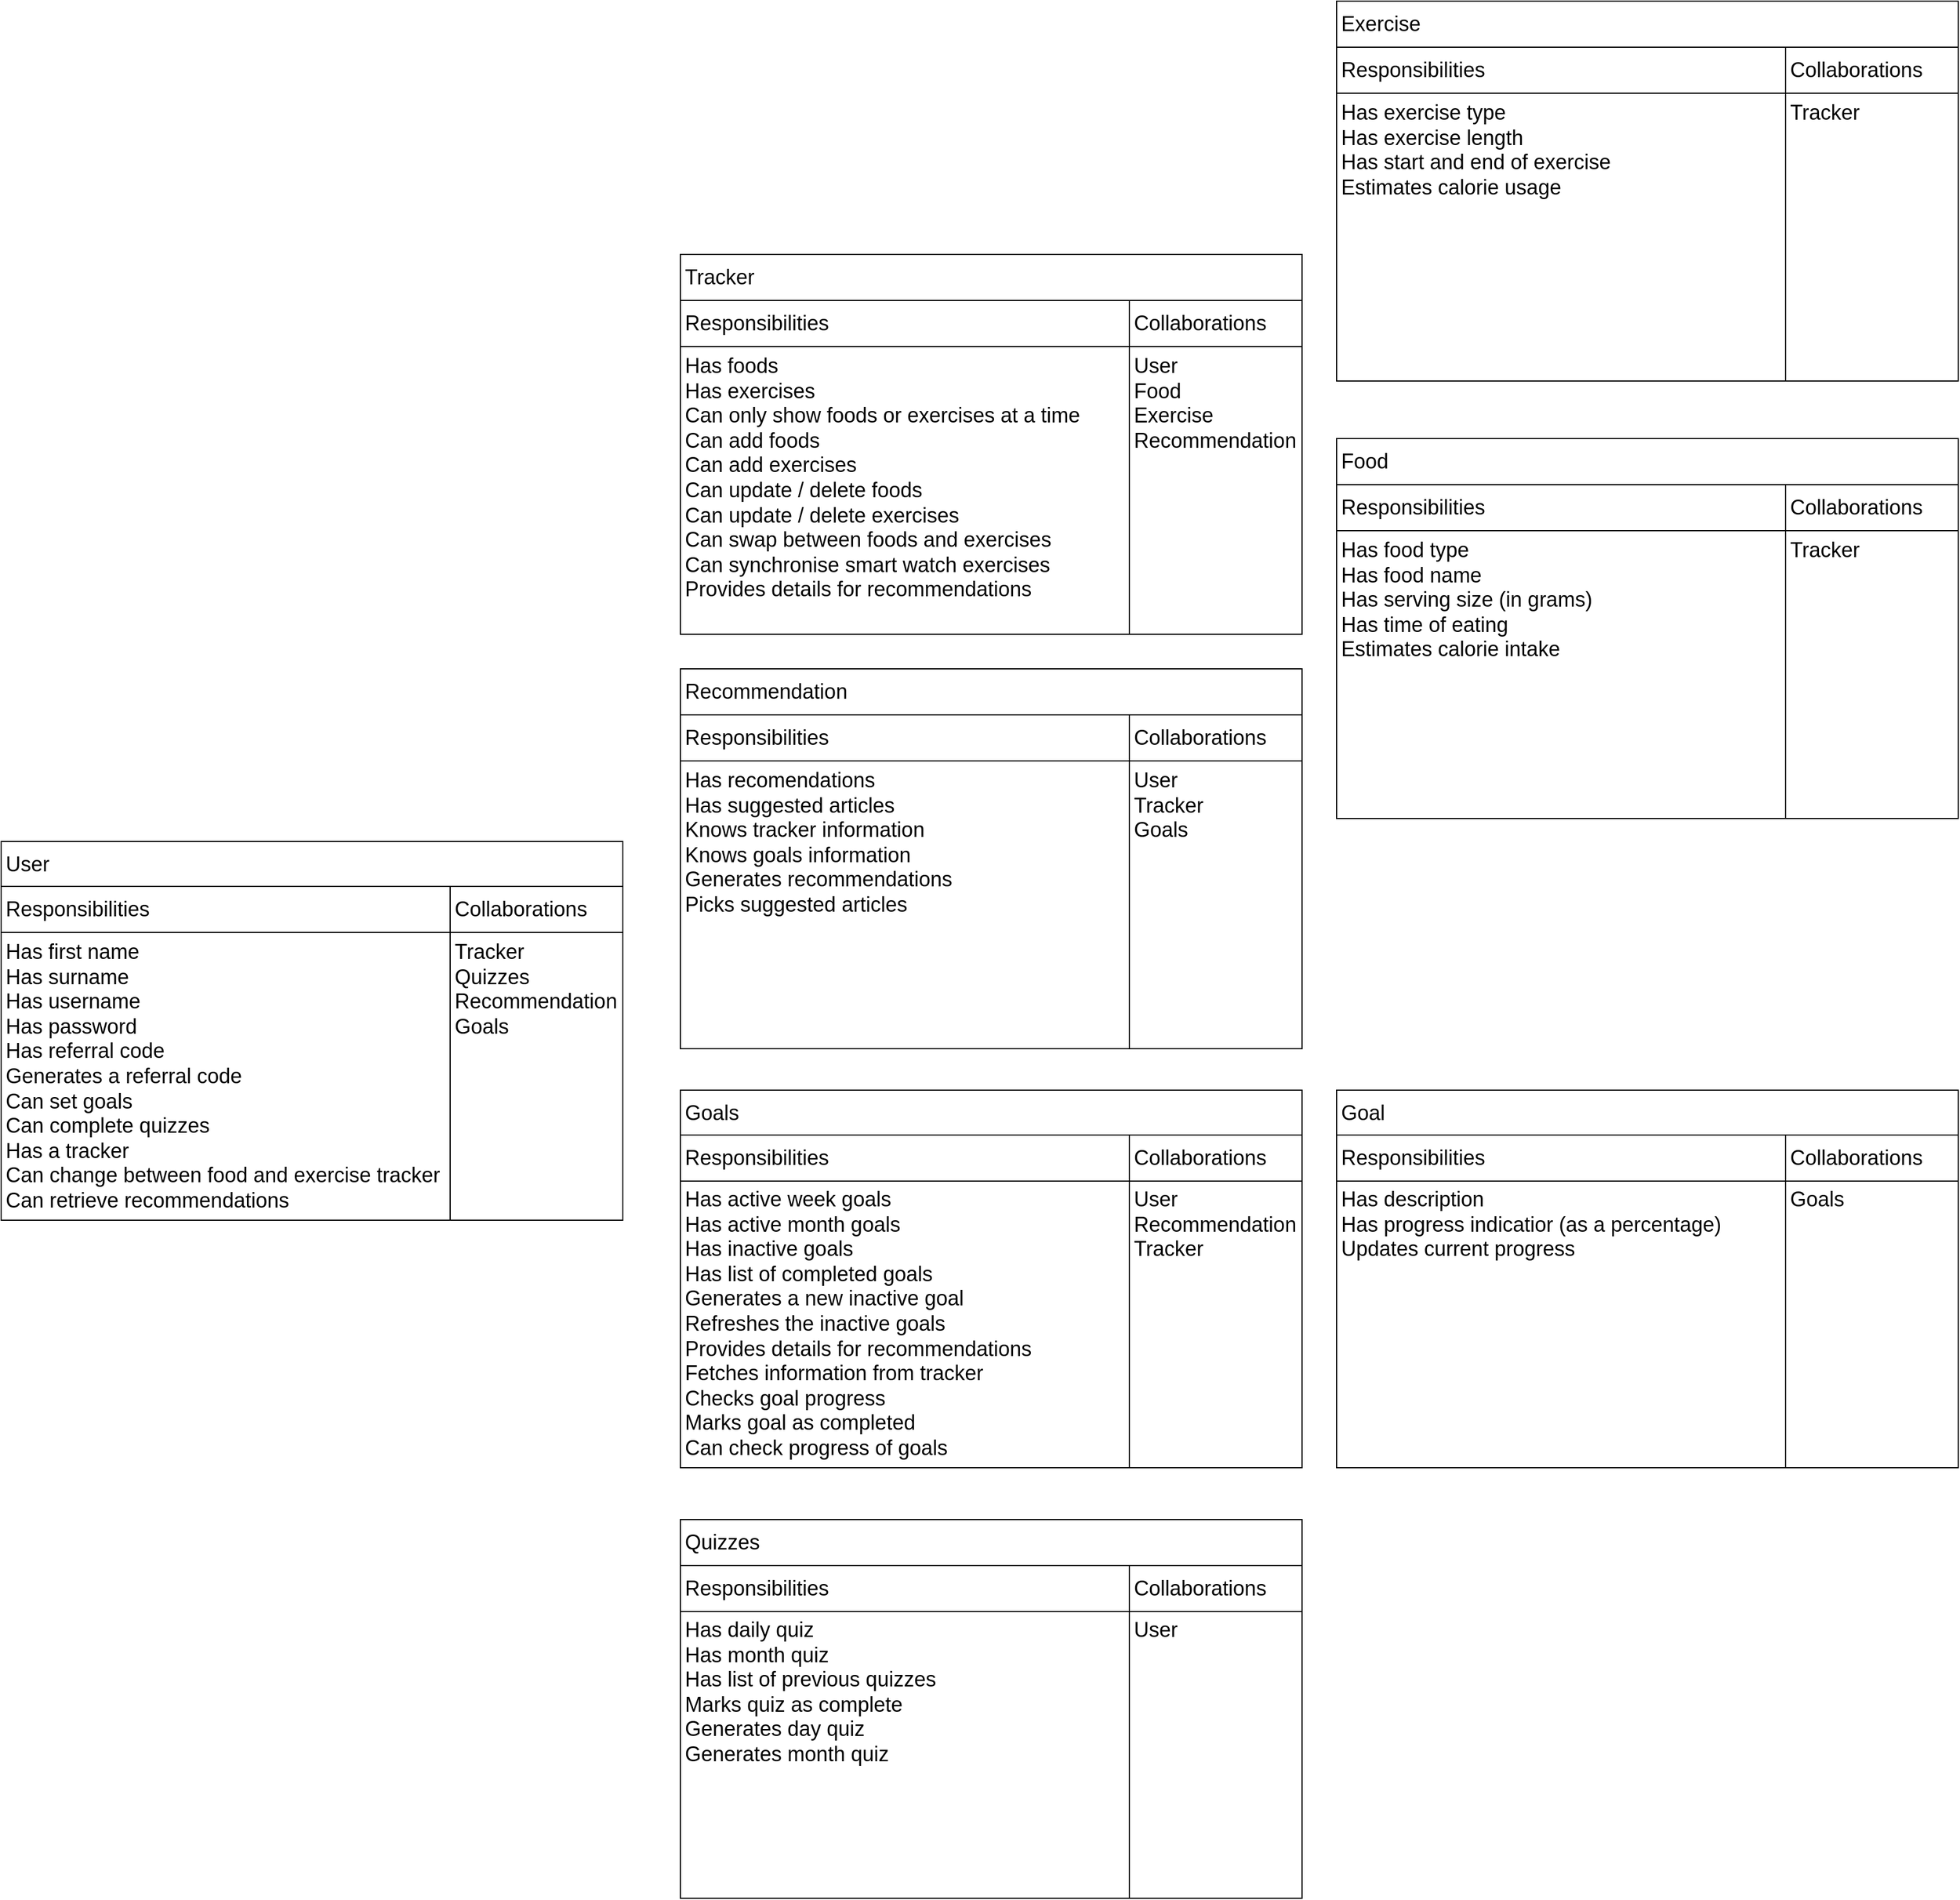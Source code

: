 <mxfile version="20.7.4" type="github">
  <diagram id="C8AFp-pyY6J9dGBlVLXl" name="Page-1">
    <mxGraphModel dx="4520" dy="2480" grid="0" gridSize="10" guides="1" tooltips="1" connect="1" arrows="1" fold="1" page="0" pageScale="1" pageWidth="827" pageHeight="1169" math="0" shadow="0">
      <root>
        <mxCell id="0" />
        <mxCell id="1" parent="0" />
        <mxCell id="prFfGHSVcWJKJdfWNRXt-2" value="Responsibilities" style="rounded=0;whiteSpace=wrap;html=1;fontSize=18;align=left;spacingLeft=2;" vertex="1" parent="1">
          <mxGeometry x="510" y="-670" width="390" height="40" as="geometry" />
        </mxCell>
        <mxCell id="prFfGHSVcWJKJdfWNRXt-3" value="Collaborations" style="rounded=0;whiteSpace=wrap;html=1;fontSize=18;align=left;spacingLeft=2;" vertex="1" parent="1">
          <mxGeometry x="900" y="-670" width="150" height="40" as="geometry" />
        </mxCell>
        <mxCell id="7b7uNmIIZu-2F_9M2HFx-2" value="User" style="rounded=0;whiteSpace=wrap;html=1;fontSize=18;align=left;spacingLeft=2;" parent="1" vertex="1">
          <mxGeometry x="-650" y="20" width="540" height="40" as="geometry" />
        </mxCell>
        <mxCell id="7b7uNmIIZu-2F_9M2HFx-3" value="Has first name&lt;br style=&quot;font-size: 18px;&quot;&gt;Has surname&lt;br style=&quot;font-size: 18px;&quot;&gt;Has username&lt;br style=&quot;font-size: 18px;&quot;&gt;Has password&lt;br style=&quot;font-size: 18px;&quot;&gt;Has referral code&lt;br style=&quot;font-size: 18px;&quot;&gt;Generates a referral code&lt;br style=&quot;font-size: 18px;&quot;&gt;Can set goals&lt;br style=&quot;font-size: 18px;&quot;&gt;Can complete quizzes&lt;br style=&quot;font-size: 18px;&quot;&gt;Has a tracker&lt;br style=&quot;font-size: 18px;&quot;&gt;Can change between food and exercise tracker&lt;br style=&quot;font-size: 18px;&quot;&gt;Can retrieve recommendations" style="rounded=0;whiteSpace=wrap;html=1;fontSize=18;align=left;spacingLeft=2;verticalAlign=top;" parent="1" vertex="1">
          <mxGeometry x="-650" y="99" width="390" height="250" as="geometry" />
        </mxCell>
        <mxCell id="7b7uNmIIZu-2F_9M2HFx-4" value="Tracker&lt;br style=&quot;font-size: 18px;&quot;&gt;Quizzes&lt;br style=&quot;font-size: 18px;&quot;&gt;Recommendation&lt;br style=&quot;font-size: 18px;&quot;&gt;Goals" style="rounded=0;whiteSpace=wrap;html=1;fontSize=18;align=left;spacingLeft=2;verticalAlign=top;" parent="1" vertex="1">
          <mxGeometry x="-260" y="99" width="150" height="250" as="geometry" />
        </mxCell>
        <mxCell id="7b7uNmIIZu-2F_9M2HFx-5" value="Responsibilities" style="rounded=0;whiteSpace=wrap;html=1;fontSize=18;align=left;spacingLeft=2;" parent="1" vertex="1">
          <mxGeometry x="-60" y="-450" width="390" height="40" as="geometry" />
        </mxCell>
        <mxCell id="7b7uNmIIZu-2F_9M2HFx-6" value="Has foods&lt;br style=&quot;font-size: 18px;&quot;&gt;Has exercises&lt;br style=&quot;font-size: 18px;&quot;&gt;Can only show foods or exercises at a time&lt;br style=&quot;font-size: 18px;&quot;&gt;Can add foods&lt;br style=&quot;font-size: 18px;&quot;&gt;Can add exercises&lt;br style=&quot;font-size: 18px;&quot;&gt;Can update / delete foods&lt;br style=&quot;font-size: 18px;&quot;&gt;Can update / delete exercises&lt;br style=&quot;font-size: 18px;&quot;&gt;Can swap between foods and exercises&lt;br style=&quot;font-size: 18px;&quot;&gt;Can synchronise smart watch exercises&lt;br style=&quot;font-size: 18px;&quot;&gt;Provides details for recommendations&lt;br style=&quot;font-size: 18px;&quot;&gt;" style="rounded=0;whiteSpace=wrap;html=1;fontSize=18;align=left;spacingLeft=2;verticalAlign=top;" parent="1" vertex="1">
          <mxGeometry x="-60" y="-410" width="390" height="250" as="geometry" />
        </mxCell>
        <mxCell id="7b7uNmIIZu-2F_9M2HFx-7" value="User&lt;br style=&quot;font-size: 18px;&quot;&gt;Food&lt;br style=&quot;font-size: 18px;&quot;&gt;Exercise&lt;br style=&quot;font-size: 18px;&quot;&gt;Recommendation" style="rounded=0;whiteSpace=wrap;html=1;fontSize=18;align=left;spacingLeft=2;verticalAlign=top;" parent="1" vertex="1">
          <mxGeometry x="330" y="-410" width="150" height="250" as="geometry" />
        </mxCell>
        <mxCell id="7b7uNmIIZu-2F_9M2HFx-8" value="Recommendation" style="rounded=0;whiteSpace=wrap;html=1;fontSize=18;align=left;spacingLeft=2;" parent="1" vertex="1">
          <mxGeometry x="-60" y="-130" width="530" height="40" as="geometry" />
        </mxCell>
        <mxCell id="7b7uNmIIZu-2F_9M2HFx-9" value="Has recomendations&lt;br style=&quot;font-size: 18px;&quot;&gt;Has suggested articles&lt;br style=&quot;font-size: 18px;&quot;&gt;Knows tracker information&lt;br style=&quot;font-size: 18px;&quot;&gt;Knows goals information&lt;br style=&quot;font-size: 18px;&quot;&gt;Generates recommendations&lt;br style=&quot;font-size: 18px;&quot;&gt;Picks suggested articles" style="rounded=0;whiteSpace=wrap;html=1;fontSize=18;align=left;spacingLeft=2;verticalAlign=top;" parent="1" vertex="1">
          <mxGeometry x="-60" y="-50" width="390" height="250" as="geometry" />
        </mxCell>
        <mxCell id="7b7uNmIIZu-2F_9M2HFx-10" value="User&lt;br style=&quot;font-size: 18px;&quot;&gt;Tracker&lt;br style=&quot;font-size: 18px;&quot;&gt;Goals" style="rounded=0;whiteSpace=wrap;html=1;fontSize=18;align=left;spacingLeft=2;verticalAlign=top;" parent="1" vertex="1">
          <mxGeometry x="330" y="-50" width="150" height="250" as="geometry" />
        </mxCell>
        <mxCell id="7b7uNmIIZu-2F_9M2HFx-26" value="Goal" style="rounded=0;whiteSpace=wrap;html=1;fontSize=18;align=left;spacingLeft=2;" parent="1" vertex="1">
          <mxGeometry x="510" y="236" width="540" height="40" as="geometry" />
        </mxCell>
        <mxCell id="7b7uNmIIZu-2F_9M2HFx-27" value="Has description&lt;br style=&quot;font-size: 18px;&quot;&gt;Has progress indicatior (as a percentage)&lt;br style=&quot;font-size: 18px;&quot;&gt;Updates current progress" style="rounded=0;whiteSpace=wrap;html=1;fontSize=18;align=left;spacingLeft=2;verticalAlign=top;" parent="1" vertex="1">
          <mxGeometry x="510" y="314" width="390" height="250" as="geometry" />
        </mxCell>
        <mxCell id="7b7uNmIIZu-2F_9M2HFx-28" value="Goals" style="rounded=0;whiteSpace=wrap;html=1;fontSize=18;align=left;spacingLeft=2;verticalAlign=top;" parent="1" vertex="1">
          <mxGeometry x="900" y="314" width="150" height="250" as="geometry" />
        </mxCell>
        <mxCell id="7b7uNmIIZu-2F_9M2HFx-32" value="Quizzes" style="rounded=0;whiteSpace=wrap;html=1;fontSize=18;align=left;spacingLeft=2;" parent="1" vertex="1">
          <mxGeometry x="-60" y="609" width="540" height="40" as="geometry" />
        </mxCell>
        <mxCell id="7b7uNmIIZu-2F_9M2HFx-33" value="Has daily quiz&lt;br style=&quot;font-size: 18px;&quot;&gt;Has month quiz&lt;br style=&quot;font-size: 18px;&quot;&gt;Has list of previous quizzes&lt;br style=&quot;font-size: 18px;&quot;&gt;Marks quiz as complete&lt;br style=&quot;font-size: 18px;&quot;&gt;Generates day quiz&lt;br style=&quot;font-size: 18px;&quot;&gt;Generates month quiz" style="rounded=0;whiteSpace=wrap;html=1;fontSize=18;align=left;spacingLeft=2;verticalAlign=top;" parent="1" vertex="1">
          <mxGeometry x="-60" y="688" width="390" height="250" as="geometry" />
        </mxCell>
        <mxCell id="7b7uNmIIZu-2F_9M2HFx-34" value="User" style="rounded=0;whiteSpace=wrap;html=1;fontSize=18;align=left;spacingLeft=2;verticalAlign=top;" parent="1" vertex="1">
          <mxGeometry x="330" y="688" width="150" height="250" as="geometry" />
        </mxCell>
        <mxCell id="7b7uNmIIZu-2F_9M2HFx-35" value="Goals" style="rounded=0;whiteSpace=wrap;html=1;fontSize=18;align=left;spacingLeft=2;" parent="1" vertex="1">
          <mxGeometry x="-60" y="236" width="540" height="40" as="geometry" />
        </mxCell>
        <mxCell id="7b7uNmIIZu-2F_9M2HFx-36" value="Has active week goals&lt;br style=&quot;font-size: 18px;&quot;&gt;Has active month goals&lt;br style=&quot;font-size: 18px;&quot;&gt;Has inactive goals&lt;br style=&quot;font-size: 18px;&quot;&gt;Has list of completed goals&lt;br style=&quot;font-size: 18px;&quot;&gt;Generates a new inactive goal&lt;br style=&quot;font-size: 18px;&quot;&gt;Refreshes the inactive goals&lt;br style=&quot;font-size: 18px;&quot;&gt;Provides details for recommendations&amp;nbsp;&lt;br style=&quot;font-size: 18px;&quot;&gt;Fetches information from tracker&lt;br style=&quot;font-size: 18px;&quot;&gt;Checks goal progress&lt;br style=&quot;font-size: 18px;&quot;&gt;Marks goal as completed&lt;br style=&quot;font-size: 18px;&quot;&gt;Can check progress of goals" style="rounded=0;whiteSpace=wrap;html=1;fontSize=18;align=left;spacingLeft=2;verticalAlign=top;" parent="1" vertex="1">
          <mxGeometry x="-60" y="314" width="390" height="250" as="geometry" />
        </mxCell>
        <mxCell id="7b7uNmIIZu-2F_9M2HFx-37" value="User&lt;br style=&quot;font-size: 18px;&quot;&gt;Recommendation&lt;br style=&quot;font-size: 18px;&quot;&gt;Tracker" style="rounded=0;whiteSpace=wrap;html=1;fontSize=18;align=left;spacingLeft=2;verticalAlign=top;" parent="1" vertex="1">
          <mxGeometry x="330" y="314" width="150" height="250" as="geometry" />
        </mxCell>
        <mxCell id="7b7uNmIIZu-2F_9M2HFx-39" value="Has exercise type&lt;br style=&quot;font-size: 18px;&quot;&gt;Has exercise length&lt;br style=&quot;font-size: 18px;&quot;&gt;Has start and end of exercise&lt;br style=&quot;font-size: 18px;&quot;&gt;Estimates calorie usage" style="rounded=0;whiteSpace=wrap;html=1;fontSize=18;align=left;spacingLeft=2;verticalAlign=top;" parent="1" vertex="1">
          <mxGeometry x="510" y="-630" width="390" height="250" as="geometry" />
        </mxCell>
        <mxCell id="7b7uNmIIZu-2F_9M2HFx-40" value="Tracker" style="rounded=0;whiteSpace=wrap;html=1;fontSize=18;align=left;spacingLeft=2;verticalAlign=top;" parent="1" vertex="1">
          <mxGeometry x="900" y="-630" width="150" height="250" as="geometry" />
        </mxCell>
        <mxCell id="7b7uNmIIZu-2F_9M2HFx-41" value="Food" style="rounded=0;whiteSpace=wrap;html=1;fontSize=18;align=left;spacingLeft=2;" parent="1" vertex="1">
          <mxGeometry x="510" y="-330" width="530" height="40" as="geometry" />
        </mxCell>
        <mxCell id="7b7uNmIIZu-2F_9M2HFx-42" value="Has food type&lt;br style=&quot;font-size: 18px;&quot;&gt;Has food name&lt;br style=&quot;font-size: 18px;&quot;&gt;Has serving size (in grams)&lt;br style=&quot;font-size: 18px;&quot;&gt;Has time of eating&lt;br style=&quot;font-size: 18px;&quot;&gt;Estimates calorie intake" style="rounded=0;whiteSpace=wrap;html=1;fontSize=18;align=left;spacingLeft=2;verticalAlign=top;" parent="1" vertex="1">
          <mxGeometry x="510" y="-250" width="390" height="250" as="geometry" />
        </mxCell>
        <mxCell id="7b7uNmIIZu-2F_9M2HFx-43" value="Tracker" style="rounded=0;whiteSpace=wrap;html=1;fontSize=18;align=left;spacingLeft=2;verticalAlign=top;" parent="1" vertex="1">
          <mxGeometry x="900" y="-250" width="150" height="250" as="geometry" />
        </mxCell>
        <mxCell id="KnIYCJtJgT_xI70_bm0W-1" value="Tracker" style="rounded=0;whiteSpace=wrap;html=1;fontSize=18;align=left;spacingLeft=2;" parent="1" vertex="1">
          <mxGeometry x="-60" y="-490" width="540" height="40" as="geometry" />
        </mxCell>
        <mxCell id="KnIYCJtJgT_xI70_bm0W-2" value="Exercise" style="rounded=0;whiteSpace=wrap;html=1;fontSize=18;align=left;spacingLeft=2;" parent="1" vertex="1">
          <mxGeometry x="510" y="-710" width="540" height="40" as="geometry" />
        </mxCell>
        <mxCell id="KnIYCJtJgT_xI70_bm0W-3" value="Food" style="rounded=0;whiteSpace=wrap;html=1;fontSize=18;align=left;spacingLeft=2;" parent="1" vertex="1">
          <mxGeometry x="510" y="-330" width="540" height="40" as="geometry" />
        </mxCell>
        <mxCell id="KnIYCJtJgT_xI70_bm0W-4" value="Recommendation" style="rounded=0;whiteSpace=wrap;html=1;fontSize=18;align=left;spacingLeft=2;" parent="1" vertex="1">
          <mxGeometry x="-60" y="-130" width="540" height="40" as="geometry" />
        </mxCell>
        <mxCell id="prFfGHSVcWJKJdfWNRXt-1" value="Collaborations" style="rounded=0;whiteSpace=wrap;html=1;fontSize=18;align=left;spacingLeft=2;" vertex="1" parent="1">
          <mxGeometry x="330" y="-450" width="150" height="40" as="geometry" />
        </mxCell>
        <mxCell id="prFfGHSVcWJKJdfWNRXt-4" value="Responsibilities" style="rounded=0;whiteSpace=wrap;html=1;fontSize=18;align=left;spacingLeft=2;" vertex="1" parent="1">
          <mxGeometry x="510" y="-290" width="390" height="40" as="geometry" />
        </mxCell>
        <mxCell id="prFfGHSVcWJKJdfWNRXt-5" value="Collaborations" style="rounded=0;whiteSpace=wrap;html=1;fontSize=18;align=left;spacingLeft=2;" vertex="1" parent="1">
          <mxGeometry x="900" y="-290" width="150" height="40" as="geometry" />
        </mxCell>
        <mxCell id="prFfGHSVcWJKJdfWNRXt-6" value="Responsibilities" style="rounded=0;whiteSpace=wrap;html=1;fontSize=18;align=left;spacingLeft=2;" vertex="1" parent="1">
          <mxGeometry x="-60" y="-90" width="390" height="40" as="geometry" />
        </mxCell>
        <mxCell id="prFfGHSVcWJKJdfWNRXt-7" value="Collaborations" style="rounded=0;whiteSpace=wrap;html=1;fontSize=18;align=left;spacingLeft=2;" vertex="1" parent="1">
          <mxGeometry x="330" y="-90" width="150" height="40" as="geometry" />
        </mxCell>
        <mxCell id="prFfGHSVcWJKJdfWNRXt-8" value="Responsibilities" style="rounded=0;whiteSpace=wrap;html=1;fontSize=18;align=left;spacingLeft=2;" vertex="1" parent="1">
          <mxGeometry x="-60" y="275" width="390" height="40" as="geometry" />
        </mxCell>
        <mxCell id="prFfGHSVcWJKJdfWNRXt-9" value="Collaborations" style="rounded=0;whiteSpace=wrap;html=1;fontSize=18;align=left;spacingLeft=2;" vertex="1" parent="1">
          <mxGeometry x="330" y="275" width="150" height="40" as="geometry" />
        </mxCell>
        <mxCell id="prFfGHSVcWJKJdfWNRXt-10" value="Responsibilities" style="rounded=0;whiteSpace=wrap;html=1;fontSize=18;align=left;spacingLeft=2;" vertex="1" parent="1">
          <mxGeometry x="510" y="275" width="390" height="40" as="geometry" />
        </mxCell>
        <mxCell id="prFfGHSVcWJKJdfWNRXt-11" value="Collaborations" style="rounded=0;whiteSpace=wrap;html=1;fontSize=18;align=left;spacingLeft=2;" vertex="1" parent="1">
          <mxGeometry x="900" y="275" width="150" height="40" as="geometry" />
        </mxCell>
        <mxCell id="prFfGHSVcWJKJdfWNRXt-12" value="Responsibilities" style="rounded=0;whiteSpace=wrap;html=1;fontSize=18;align=left;spacingLeft=2;" vertex="1" parent="1">
          <mxGeometry x="-60" y="649" width="390" height="40" as="geometry" />
        </mxCell>
        <mxCell id="prFfGHSVcWJKJdfWNRXt-13" value="Collaborations" style="rounded=0;whiteSpace=wrap;html=1;fontSize=18;align=left;spacingLeft=2;" vertex="1" parent="1">
          <mxGeometry x="330" y="649" width="150" height="40" as="geometry" />
        </mxCell>
        <mxCell id="prFfGHSVcWJKJdfWNRXt-14" value="Responsibilities" style="rounded=0;whiteSpace=wrap;html=1;fontSize=18;align=left;spacingLeft=2;" vertex="1" parent="1">
          <mxGeometry x="-650" y="59" width="390" height="40" as="geometry" />
        </mxCell>
        <mxCell id="prFfGHSVcWJKJdfWNRXt-15" value="Collaborations" style="rounded=0;whiteSpace=wrap;html=1;fontSize=18;align=left;spacingLeft=2;" vertex="1" parent="1">
          <mxGeometry x="-260" y="59" width="150" height="40" as="geometry" />
        </mxCell>
      </root>
    </mxGraphModel>
  </diagram>
</mxfile>
